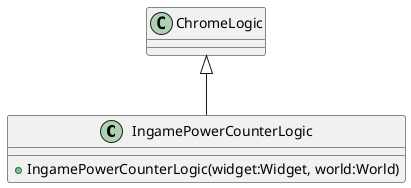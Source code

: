 @startuml
class IngamePowerCounterLogic {
    + IngamePowerCounterLogic(widget:Widget, world:World)
}
ChromeLogic <|-- IngamePowerCounterLogic
@enduml
